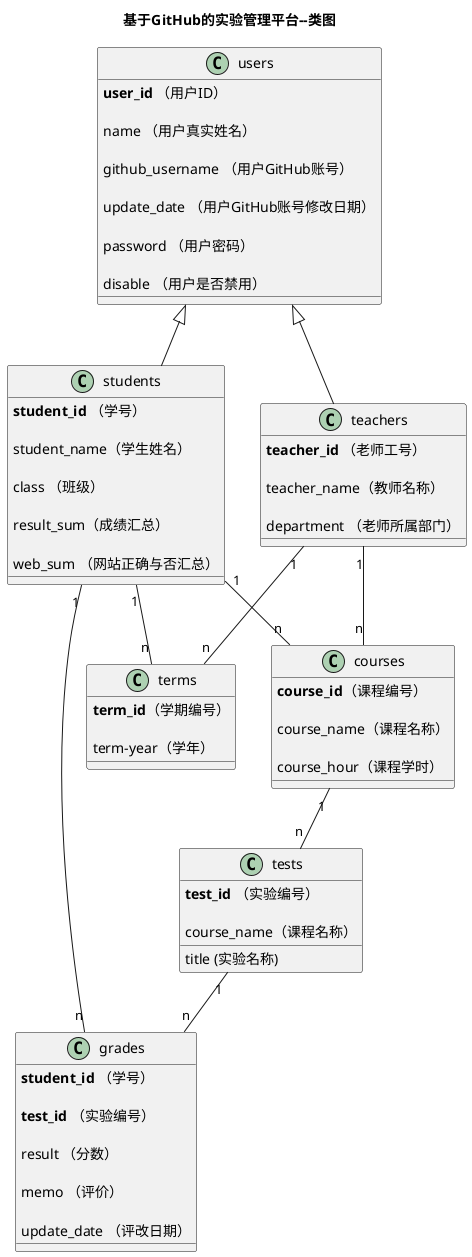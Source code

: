 @startuml

title 基于GitHub的实验管理平台--类图

class users {

    <b>user_id</b> （用户ID）

    name （用户真实姓名）

    github_username （用户GitHub账号）

    update_date （用户GitHub账号修改日期）

    password （用户密码）

    disable （用户是否禁用）

}

class teachers{

    <b>teacher_id</b> （老师工号）

    teacher_name（教师名称）

    department （老师所属部门）

}

class students{

    <b>student_id</b> （学号）

    student_name（学生姓名）

    class （班级）

    result_sum（成绩汇总）

    web_sum （网站正确与否汇总）

}

class grades {

    <b>student_id</b> （学号）

    <b>test_id</b> （实验编号）

    result （分数）

    memo （评价）

    update_date （评改日期）

}

class courses{

    <b>course_id</b>（课程编号）

    course_name（课程名称）

    course_hour（课程学时）
}
class terms{

    <b>term_id</b>（学期编号）

    term-year（学年）
}
class tests {

    <b>test_id</b> （实验编号）

    course_name（课程名称）

    title (实验名称)

}

users <|- students

users <|-- teachers

students "1" -- "n"  courses

teachers "1" -- "n"  courses

courses  "1" -- "n"  tests

students "1" -- "n"  terms

teachers "1" -- "n"  terms

students "1" -- "n"  grades

tests "1" -- "n"  grades


@enduml
